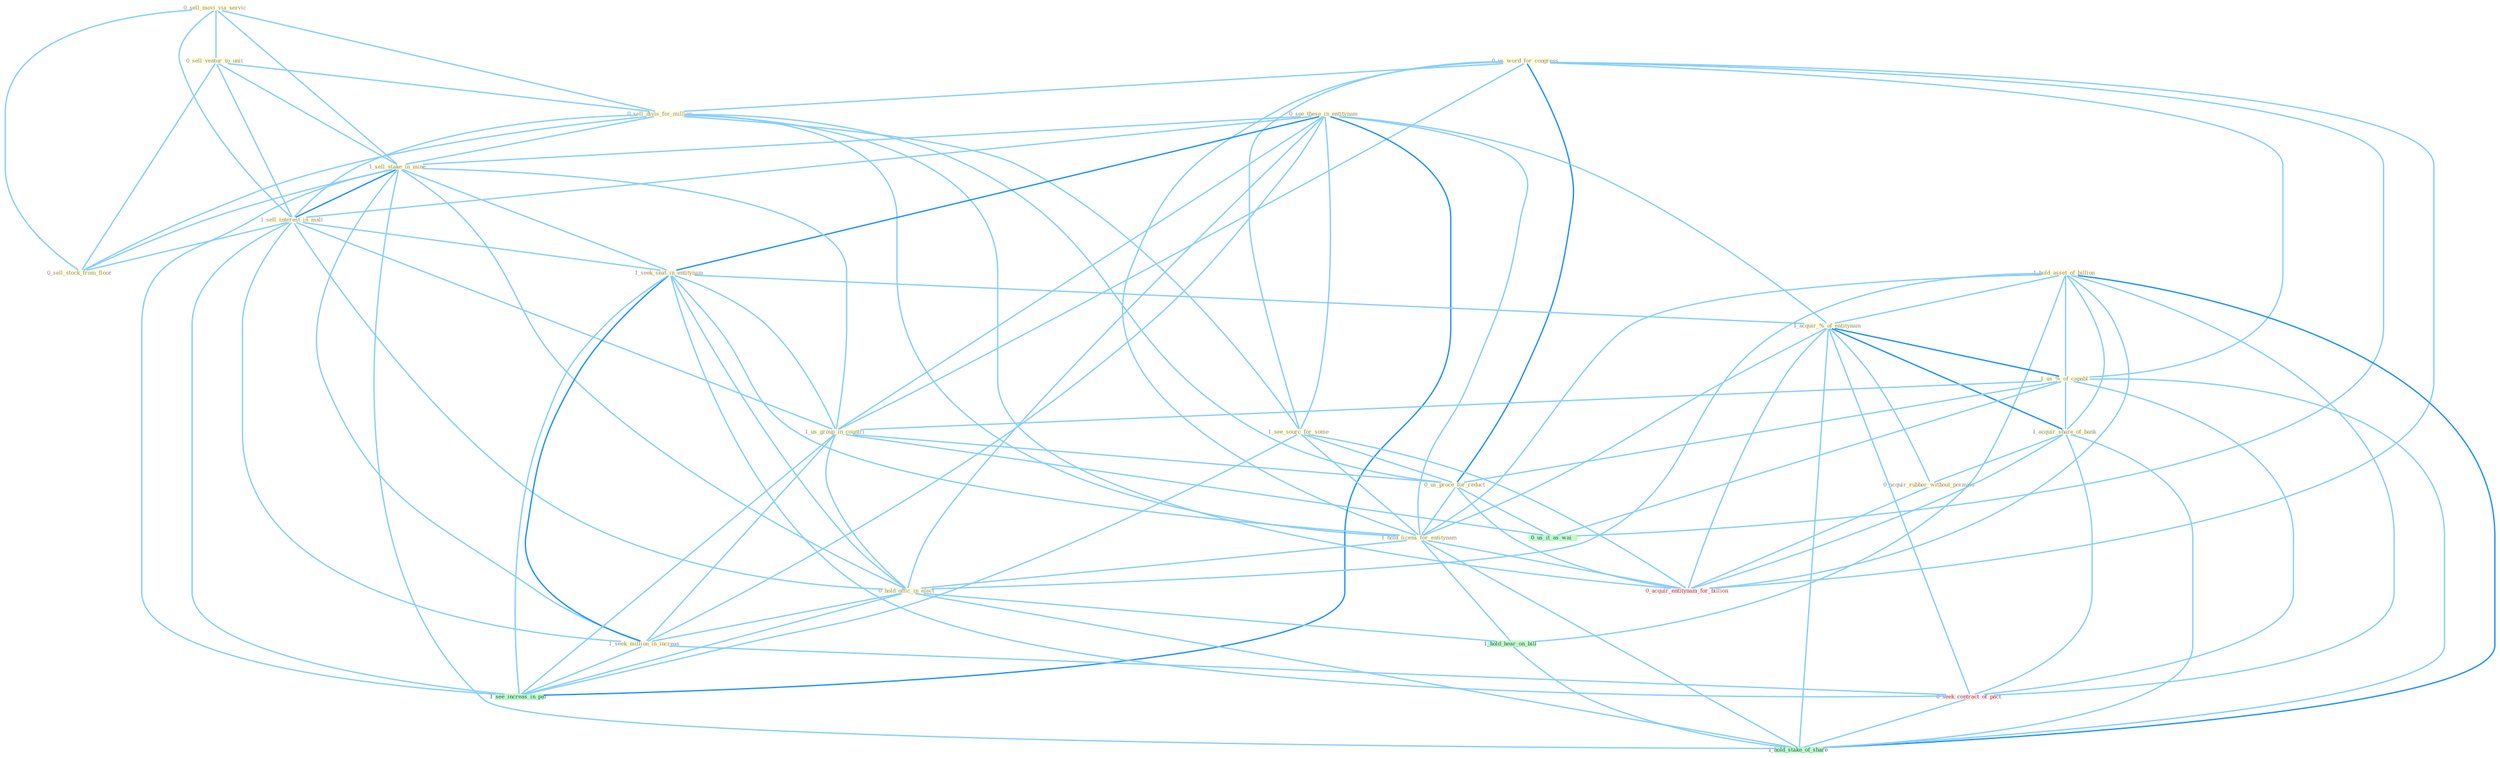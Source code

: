 Graph G{ 
    node
    [shape=polygon,style=filled,width=.5,height=.06,color="#BDFCC9",fixedsize=true,fontsize=4,
    fontcolor="#2f4f4f"];
    {node
    [color="#ffffe0", fontcolor="#8b7d6b"] "0_sell_movi_via_servic " "0_us_word_for_congress " "0_sell_ventur_to_unit " "0_sell_divis_for_million " "0_see_these_in_entitynam " "1_see_sourc_for_some " "1_sell_stake_in_mine " "1_sell_interest_in_mall " "1_hold_asset_of_billion " "1_seek_seat_in_entitynam " "1_acquir_%_of_entitynam " "1_us_%_of_capabl " "1_us_group_in_countri " "0_sell_stock_from_floor " "0_us_proce_for_reduct " "1_hold_licens_for_entitynam " "0_hold_offic_in_elect " "1_acquir_share_of_bank " "0_acquir_rubber_without_permiss " "1_seek_million_in_increas "}
{node [color="#fff0f5", fontcolor="#b22222"] "0_seek_contract_of_pact " "0_acquir_entitynam_for_billion "}
edge [color="#B0E2FF"];

	"0_sell_movi_via_servic " -- "0_sell_ventur_to_unit " [w="1", color="#87cefa" ];
	"0_sell_movi_via_servic " -- "0_sell_divis_for_million " [w="1", color="#87cefa" ];
	"0_sell_movi_via_servic " -- "1_sell_stake_in_mine " [w="1", color="#87cefa" ];
	"0_sell_movi_via_servic " -- "1_sell_interest_in_mall " [w="1", color="#87cefa" ];
	"0_sell_movi_via_servic " -- "0_sell_stock_from_floor " [w="1", color="#87cefa" ];
	"0_us_word_for_congress " -- "0_sell_divis_for_million " [w="1", color="#87cefa" ];
	"0_us_word_for_congress " -- "1_see_sourc_for_some " [w="1", color="#87cefa" ];
	"0_us_word_for_congress " -- "1_us_%_of_capabl " [w="1", color="#87cefa" ];
	"0_us_word_for_congress " -- "1_us_group_in_countri " [w="1", color="#87cefa" ];
	"0_us_word_for_congress " -- "0_us_proce_for_reduct " [w="2", color="#1e90ff" , len=0.8];
	"0_us_word_for_congress " -- "1_hold_licens_for_entitynam " [w="1", color="#87cefa" ];
	"0_us_word_for_congress " -- "0_us_it_as_wai " [w="1", color="#87cefa" ];
	"0_us_word_for_congress " -- "0_acquir_entitynam_for_billion " [w="1", color="#87cefa" ];
	"0_sell_ventur_to_unit " -- "0_sell_divis_for_million " [w="1", color="#87cefa" ];
	"0_sell_ventur_to_unit " -- "1_sell_stake_in_mine " [w="1", color="#87cefa" ];
	"0_sell_ventur_to_unit " -- "1_sell_interest_in_mall " [w="1", color="#87cefa" ];
	"0_sell_ventur_to_unit " -- "0_sell_stock_from_floor " [w="1", color="#87cefa" ];
	"0_sell_divis_for_million " -- "1_see_sourc_for_some " [w="1", color="#87cefa" ];
	"0_sell_divis_for_million " -- "1_sell_stake_in_mine " [w="1", color="#87cefa" ];
	"0_sell_divis_for_million " -- "1_sell_interest_in_mall " [w="1", color="#87cefa" ];
	"0_sell_divis_for_million " -- "0_sell_stock_from_floor " [w="1", color="#87cefa" ];
	"0_sell_divis_for_million " -- "0_us_proce_for_reduct " [w="1", color="#87cefa" ];
	"0_sell_divis_for_million " -- "1_hold_licens_for_entitynam " [w="1", color="#87cefa" ];
	"0_sell_divis_for_million " -- "0_acquir_entitynam_for_billion " [w="1", color="#87cefa" ];
	"0_see_these_in_entitynam " -- "1_see_sourc_for_some " [w="1", color="#87cefa" ];
	"0_see_these_in_entitynam " -- "1_sell_stake_in_mine " [w="1", color="#87cefa" ];
	"0_see_these_in_entitynam " -- "1_sell_interest_in_mall " [w="1", color="#87cefa" ];
	"0_see_these_in_entitynam " -- "1_seek_seat_in_entitynam " [w="2", color="#1e90ff" , len=0.8];
	"0_see_these_in_entitynam " -- "1_acquir_%_of_entitynam " [w="1", color="#87cefa" ];
	"0_see_these_in_entitynam " -- "1_us_group_in_countri " [w="1", color="#87cefa" ];
	"0_see_these_in_entitynam " -- "1_hold_licens_for_entitynam " [w="1", color="#87cefa" ];
	"0_see_these_in_entitynam " -- "0_hold_offic_in_elect " [w="1", color="#87cefa" ];
	"0_see_these_in_entitynam " -- "1_seek_million_in_increas " [w="1", color="#87cefa" ];
	"0_see_these_in_entitynam " -- "1_see_increas_in_pai " [w="2", color="#1e90ff" , len=0.8];
	"1_see_sourc_for_some " -- "0_us_proce_for_reduct " [w="1", color="#87cefa" ];
	"1_see_sourc_for_some " -- "1_hold_licens_for_entitynam " [w="1", color="#87cefa" ];
	"1_see_sourc_for_some " -- "0_acquir_entitynam_for_billion " [w="1", color="#87cefa" ];
	"1_see_sourc_for_some " -- "1_see_increas_in_pai " [w="1", color="#87cefa" ];
	"1_sell_stake_in_mine " -- "1_sell_interest_in_mall " [w="2", color="#1e90ff" , len=0.8];
	"1_sell_stake_in_mine " -- "1_seek_seat_in_entitynam " [w="1", color="#87cefa" ];
	"1_sell_stake_in_mine " -- "1_us_group_in_countri " [w="1", color="#87cefa" ];
	"1_sell_stake_in_mine " -- "0_sell_stock_from_floor " [w="1", color="#87cefa" ];
	"1_sell_stake_in_mine " -- "0_hold_offic_in_elect " [w="1", color="#87cefa" ];
	"1_sell_stake_in_mine " -- "1_seek_million_in_increas " [w="1", color="#87cefa" ];
	"1_sell_stake_in_mine " -- "1_see_increas_in_pai " [w="1", color="#87cefa" ];
	"1_sell_stake_in_mine " -- "1_hold_stake_of_share " [w="1", color="#87cefa" ];
	"1_sell_interest_in_mall " -- "1_seek_seat_in_entitynam " [w="1", color="#87cefa" ];
	"1_sell_interest_in_mall " -- "1_us_group_in_countri " [w="1", color="#87cefa" ];
	"1_sell_interest_in_mall " -- "0_sell_stock_from_floor " [w="1", color="#87cefa" ];
	"1_sell_interest_in_mall " -- "0_hold_offic_in_elect " [w="1", color="#87cefa" ];
	"1_sell_interest_in_mall " -- "1_seek_million_in_increas " [w="1", color="#87cefa" ];
	"1_sell_interest_in_mall " -- "1_see_increas_in_pai " [w="1", color="#87cefa" ];
	"1_hold_asset_of_billion " -- "1_acquir_%_of_entitynam " [w="1", color="#87cefa" ];
	"1_hold_asset_of_billion " -- "1_us_%_of_capabl " [w="1", color="#87cefa" ];
	"1_hold_asset_of_billion " -- "1_hold_licens_for_entitynam " [w="1", color="#87cefa" ];
	"1_hold_asset_of_billion " -- "0_hold_offic_in_elect " [w="1", color="#87cefa" ];
	"1_hold_asset_of_billion " -- "1_acquir_share_of_bank " [w="1", color="#87cefa" ];
	"1_hold_asset_of_billion " -- "0_seek_contract_of_pact " [w="1", color="#87cefa" ];
	"1_hold_asset_of_billion " -- "0_acquir_entitynam_for_billion " [w="1", color="#87cefa" ];
	"1_hold_asset_of_billion " -- "1_hold_hear_on_bill " [w="1", color="#87cefa" ];
	"1_hold_asset_of_billion " -- "1_hold_stake_of_share " [w="2", color="#1e90ff" , len=0.8];
	"1_seek_seat_in_entitynam " -- "1_acquir_%_of_entitynam " [w="1", color="#87cefa" ];
	"1_seek_seat_in_entitynam " -- "1_us_group_in_countri " [w="1", color="#87cefa" ];
	"1_seek_seat_in_entitynam " -- "1_hold_licens_for_entitynam " [w="1", color="#87cefa" ];
	"1_seek_seat_in_entitynam " -- "0_hold_offic_in_elect " [w="1", color="#87cefa" ];
	"1_seek_seat_in_entitynam " -- "1_seek_million_in_increas " [w="2", color="#1e90ff" , len=0.8];
	"1_seek_seat_in_entitynam " -- "0_seek_contract_of_pact " [w="1", color="#87cefa" ];
	"1_seek_seat_in_entitynam " -- "1_see_increas_in_pai " [w="1", color="#87cefa" ];
	"1_acquir_%_of_entitynam " -- "1_us_%_of_capabl " [w="2", color="#1e90ff" , len=0.8];
	"1_acquir_%_of_entitynam " -- "1_hold_licens_for_entitynam " [w="1", color="#87cefa" ];
	"1_acquir_%_of_entitynam " -- "1_acquir_share_of_bank " [w="2", color="#1e90ff" , len=0.8];
	"1_acquir_%_of_entitynam " -- "0_acquir_rubber_without_permiss " [w="1", color="#87cefa" ];
	"1_acquir_%_of_entitynam " -- "0_seek_contract_of_pact " [w="1", color="#87cefa" ];
	"1_acquir_%_of_entitynam " -- "0_acquir_entitynam_for_billion " [w="1", color="#87cefa" ];
	"1_acquir_%_of_entitynam " -- "1_hold_stake_of_share " [w="1", color="#87cefa" ];
	"1_us_%_of_capabl " -- "1_us_group_in_countri " [w="1", color="#87cefa" ];
	"1_us_%_of_capabl " -- "0_us_proce_for_reduct " [w="1", color="#87cefa" ];
	"1_us_%_of_capabl " -- "1_acquir_share_of_bank " [w="1", color="#87cefa" ];
	"1_us_%_of_capabl " -- "0_seek_contract_of_pact " [w="1", color="#87cefa" ];
	"1_us_%_of_capabl " -- "0_us_it_as_wai " [w="1", color="#87cefa" ];
	"1_us_%_of_capabl " -- "1_hold_stake_of_share " [w="1", color="#87cefa" ];
	"1_us_group_in_countri " -- "0_us_proce_for_reduct " [w="1", color="#87cefa" ];
	"1_us_group_in_countri " -- "0_hold_offic_in_elect " [w="1", color="#87cefa" ];
	"1_us_group_in_countri " -- "1_seek_million_in_increas " [w="1", color="#87cefa" ];
	"1_us_group_in_countri " -- "0_us_it_as_wai " [w="1", color="#87cefa" ];
	"1_us_group_in_countri " -- "1_see_increas_in_pai " [w="1", color="#87cefa" ];
	"0_us_proce_for_reduct " -- "1_hold_licens_for_entitynam " [w="1", color="#87cefa" ];
	"0_us_proce_for_reduct " -- "0_us_it_as_wai " [w="1", color="#87cefa" ];
	"0_us_proce_for_reduct " -- "0_acquir_entitynam_for_billion " [w="1", color="#87cefa" ];
	"1_hold_licens_for_entitynam " -- "0_hold_offic_in_elect " [w="1", color="#87cefa" ];
	"1_hold_licens_for_entitynam " -- "0_acquir_entitynam_for_billion " [w="1", color="#87cefa" ];
	"1_hold_licens_for_entitynam " -- "1_hold_hear_on_bill " [w="1", color="#87cefa" ];
	"1_hold_licens_for_entitynam " -- "1_hold_stake_of_share " [w="1", color="#87cefa" ];
	"0_hold_offic_in_elect " -- "1_seek_million_in_increas " [w="1", color="#87cefa" ];
	"0_hold_offic_in_elect " -- "1_see_increas_in_pai " [w="1", color="#87cefa" ];
	"0_hold_offic_in_elect " -- "1_hold_hear_on_bill " [w="1", color="#87cefa" ];
	"0_hold_offic_in_elect " -- "1_hold_stake_of_share " [w="1", color="#87cefa" ];
	"1_acquir_share_of_bank " -- "0_acquir_rubber_without_permiss " [w="1", color="#87cefa" ];
	"1_acquir_share_of_bank " -- "0_seek_contract_of_pact " [w="1", color="#87cefa" ];
	"1_acquir_share_of_bank " -- "0_acquir_entitynam_for_billion " [w="1", color="#87cefa" ];
	"1_acquir_share_of_bank " -- "1_hold_stake_of_share " [w="1", color="#87cefa" ];
	"0_acquir_rubber_without_permiss " -- "0_acquir_entitynam_for_billion " [w="1", color="#87cefa" ];
	"1_seek_million_in_increas " -- "0_seek_contract_of_pact " [w="1", color="#87cefa" ];
	"1_seek_million_in_increas " -- "1_see_increas_in_pai " [w="1", color="#87cefa" ];
	"0_seek_contract_of_pact " -- "1_hold_stake_of_share " [w="1", color="#87cefa" ];
	"1_hold_hear_on_bill " -- "1_hold_stake_of_share " [w="1", color="#87cefa" ];
}